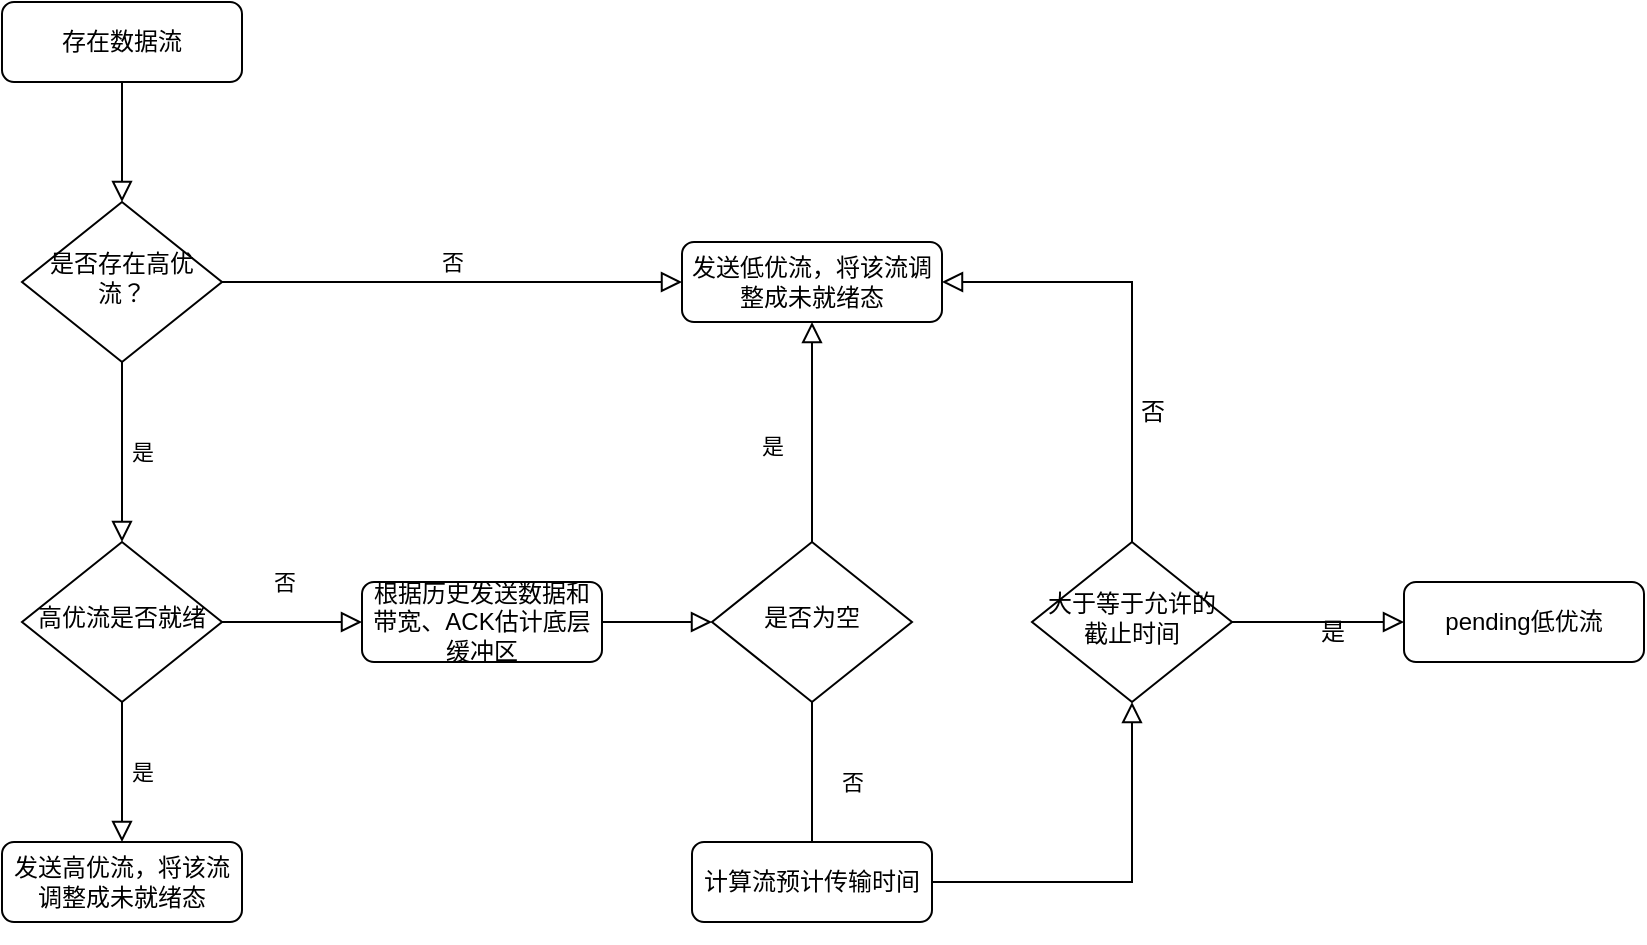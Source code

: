 <mxfile version="21.7.2" type="github">
  <diagram id="C5RBs43oDa-KdzZeNtuy" name="Page-1">
    <mxGraphModel dx="1592" dy="605" grid="1" gridSize="10" guides="1" tooltips="1" connect="1" arrows="1" fold="1" page="1" pageScale="1" pageWidth="827" pageHeight="1169" math="0" shadow="0">
      <root>
        <mxCell id="WIyWlLk6GJQsqaUBKTNV-0" />
        <mxCell id="WIyWlLk6GJQsqaUBKTNV-1" parent="WIyWlLk6GJQsqaUBKTNV-0" />
        <mxCell id="bx4wuyogf3lP6zrm6x-j-0" value="" style="rounded=0;html=1;jettySize=auto;orthogonalLoop=1;fontSize=11;endArrow=block;endFill=0;endSize=8;strokeWidth=1;shadow=0;labelBackgroundColor=none;edgeStyle=orthogonalEdgeStyle;" parent="WIyWlLk6GJQsqaUBKTNV-1" source="bx4wuyogf3lP6zrm6x-j-1" target="bx4wuyogf3lP6zrm6x-j-3" edge="1">
          <mxGeometry relative="1" as="geometry" />
        </mxCell>
        <mxCell id="bx4wuyogf3lP6zrm6x-j-1" value="存在数据流" style="rounded=1;whiteSpace=wrap;html=1;fontSize=12;glass=0;strokeWidth=1;shadow=0;" parent="WIyWlLk6GJQsqaUBKTNV-1" vertex="1">
          <mxGeometry x="540" y="40" width="120" height="40" as="geometry" />
        </mxCell>
        <mxCell id="bx4wuyogf3lP6zrm6x-j-2" value="否" style="edgeStyle=orthogonalEdgeStyle;rounded=0;html=1;jettySize=auto;orthogonalLoop=1;fontSize=11;endArrow=block;endFill=0;endSize=8;strokeWidth=1;shadow=0;labelBackgroundColor=none;exitX=1;exitY=0.5;exitDx=0;exitDy=0;entryX=0;entryY=0.5;entryDx=0;entryDy=0;" parent="WIyWlLk6GJQsqaUBKTNV-1" source="bx4wuyogf3lP6zrm6x-j-3" target="bx4wuyogf3lP6zrm6x-j-8" edge="1">
          <mxGeometry y="10" relative="1" as="geometry">
            <mxPoint as="offset" />
            <mxPoint x="820" y="180" as="targetPoint" />
            <Array as="points" />
          </mxGeometry>
        </mxCell>
        <mxCell id="bx4wuyogf3lP6zrm6x-j-3" value="是否存在高优流？" style="rhombus;whiteSpace=wrap;html=1;shadow=0;fontFamily=Helvetica;fontSize=12;align=center;strokeWidth=1;spacing=6;spacingTop=-4;" parent="WIyWlLk6GJQsqaUBKTNV-1" vertex="1">
          <mxGeometry x="550" y="140" width="100" height="80" as="geometry" />
        </mxCell>
        <mxCell id="bx4wuyogf3lP6zrm6x-j-4" value="高优流是否就绪" style="rhombus;whiteSpace=wrap;html=1;shadow=0;fontFamily=Helvetica;fontSize=12;align=center;strokeWidth=1;spacing=6;spacingTop=-4;" parent="WIyWlLk6GJQsqaUBKTNV-1" vertex="1">
          <mxGeometry x="550" y="310" width="100" height="80" as="geometry" />
        </mxCell>
        <mxCell id="bx4wuyogf3lP6zrm6x-j-5" value="是" style="edgeStyle=orthogonalEdgeStyle;rounded=0;html=1;jettySize=auto;orthogonalLoop=1;fontSize=11;endArrow=block;endFill=0;endSize=8;strokeWidth=1;shadow=0;labelBackgroundColor=none;exitX=0.5;exitY=1;exitDx=0;exitDy=0;entryX=0.5;entryY=0;entryDx=0;entryDy=0;" parent="WIyWlLk6GJQsqaUBKTNV-1" source="bx4wuyogf3lP6zrm6x-j-3" target="bx4wuyogf3lP6zrm6x-j-4" edge="1">
          <mxGeometry y="10" relative="1" as="geometry">
            <mxPoint as="offset" />
            <mxPoint x="820" y="260" as="targetPoint" />
            <mxPoint x="660" y="220" as="sourcePoint" />
            <Array as="points">
              <mxPoint x="600" y="280" />
              <mxPoint x="600" y="280" />
            </Array>
          </mxGeometry>
        </mxCell>
        <mxCell id="bx4wuyogf3lP6zrm6x-j-6" value="是" style="edgeStyle=orthogonalEdgeStyle;rounded=0;html=1;jettySize=auto;orthogonalLoop=1;fontSize=11;endArrow=block;endFill=0;endSize=8;strokeWidth=1;shadow=0;labelBackgroundColor=none;exitX=0.5;exitY=1;exitDx=0;exitDy=0;entryX=0.5;entryY=0;entryDx=0;entryDy=0;" parent="WIyWlLk6GJQsqaUBKTNV-1" source="bx4wuyogf3lP6zrm6x-j-4" target="bx4wuyogf3lP6zrm6x-j-7" edge="1">
          <mxGeometry y="10" relative="1" as="geometry">
            <mxPoint as="offset" />
            <mxPoint x="690" y="420" as="targetPoint" />
            <mxPoint x="610" y="260" as="sourcePoint" />
            <Array as="points" />
          </mxGeometry>
        </mxCell>
        <mxCell id="bx4wuyogf3lP6zrm6x-j-7" value="发送高优流，将该流调整成未就绪态" style="rounded=1;whiteSpace=wrap;html=1;fontSize=12;glass=0;strokeWidth=1;shadow=0;" parent="WIyWlLk6GJQsqaUBKTNV-1" vertex="1">
          <mxGeometry x="540" y="460" width="120" height="40" as="geometry" />
        </mxCell>
        <mxCell id="bx4wuyogf3lP6zrm6x-j-8" value="发送低优流，将该流调整成未就绪态" style="rounded=1;whiteSpace=wrap;html=1;fontSize=12;glass=0;strokeWidth=1;shadow=0;" parent="WIyWlLk6GJQsqaUBKTNV-1" vertex="1">
          <mxGeometry x="880" y="160" width="130" height="40" as="geometry" />
        </mxCell>
        <mxCell id="bx4wuyogf3lP6zrm6x-j-9" value="否" style="edgeStyle=orthogonalEdgeStyle;rounded=0;html=1;jettySize=auto;orthogonalLoop=1;fontSize=11;endArrow=block;endFill=0;endSize=8;strokeWidth=1;shadow=0;labelBackgroundColor=none;entryX=0;entryY=0.5;entryDx=0;entryDy=0;exitX=1;exitY=0.5;exitDx=0;exitDy=0;" parent="WIyWlLk6GJQsqaUBKTNV-1" source="bx4wuyogf3lP6zrm6x-j-4" target="bx4wuyogf3lP6zrm6x-j-10" edge="1">
          <mxGeometry x="-0.13" y="20" relative="1" as="geometry">
            <mxPoint as="offset" />
            <mxPoint x="810" y="349.5" as="targetPoint" />
            <mxPoint x="660" y="349.5" as="sourcePoint" />
            <Array as="points" />
          </mxGeometry>
        </mxCell>
        <mxCell id="bx4wuyogf3lP6zrm6x-j-10" value="根据历史发送数据和带宽、ACK估计底层缓冲区" style="rounded=1;whiteSpace=wrap;html=1;fontSize=12;glass=0;strokeWidth=1;shadow=0;" parent="WIyWlLk6GJQsqaUBKTNV-1" vertex="1">
          <mxGeometry x="720" y="330" width="120" height="40" as="geometry" />
        </mxCell>
        <mxCell id="bx4wuyogf3lP6zrm6x-j-11" value="是否为空" style="rhombus;whiteSpace=wrap;html=1;shadow=0;fontFamily=Helvetica;fontSize=12;align=center;strokeWidth=1;spacing=6;spacingTop=-4;" parent="WIyWlLk6GJQsqaUBKTNV-1" vertex="1">
          <mxGeometry x="895" y="310" width="100" height="80" as="geometry" />
        </mxCell>
        <mxCell id="bx4wuyogf3lP6zrm6x-j-12" value="" style="edgeStyle=orthogonalEdgeStyle;rounded=0;html=1;jettySize=auto;orthogonalLoop=1;fontSize=11;endArrow=block;endFill=0;endSize=8;strokeWidth=1;shadow=0;labelBackgroundColor=none;exitX=1;exitY=0.5;exitDx=0;exitDy=0;entryX=0;entryY=0.5;entryDx=0;entryDy=0;" parent="WIyWlLk6GJQsqaUBKTNV-1" source="bx4wuyogf3lP6zrm6x-j-10" target="bx4wuyogf3lP6zrm6x-j-11" edge="1">
          <mxGeometry x="-0.13" y="20" relative="1" as="geometry">
            <mxPoint as="offset" />
            <mxPoint x="990" y="350" as="targetPoint" />
            <mxPoint x="660" y="360" as="sourcePoint" />
            <Array as="points" />
          </mxGeometry>
        </mxCell>
        <mxCell id="bx4wuyogf3lP6zrm6x-j-13" value="是" style="edgeStyle=orthogonalEdgeStyle;rounded=0;html=1;jettySize=auto;orthogonalLoop=1;fontSize=11;endArrow=block;endFill=0;endSize=8;strokeWidth=1;shadow=0;labelBackgroundColor=none;entryX=0.5;entryY=1;entryDx=0;entryDy=0;exitX=0.5;exitY=0;exitDx=0;exitDy=0;" parent="WIyWlLk6GJQsqaUBKTNV-1" source="bx4wuyogf3lP6zrm6x-j-11" target="bx4wuyogf3lP6zrm6x-j-8" edge="1">
          <mxGeometry x="-0.13" y="20" relative="1" as="geometry">
            <mxPoint as="offset" />
            <mxPoint x="785" y="360" as="targetPoint" />
            <mxPoint x="615" y="360" as="sourcePoint" />
            <Array as="points" />
          </mxGeometry>
        </mxCell>
        <mxCell id="bx4wuyogf3lP6zrm6x-j-14" value="否" style="edgeStyle=orthogonalEdgeStyle;rounded=0;html=1;jettySize=auto;orthogonalLoop=1;fontSize=11;endArrow=block;endFill=0;endSize=8;strokeWidth=1;shadow=0;labelBackgroundColor=none;exitX=0.5;exitY=1;exitDx=0;exitDy=0;entryX=0.5;entryY=0;entryDx=0;entryDy=0;" parent="WIyWlLk6GJQsqaUBKTNV-1" source="bx4wuyogf3lP6zrm6x-j-11" target="bx4wuyogf3lP6zrm6x-j-15" edge="1">
          <mxGeometry x="-0.467" y="20" relative="1" as="geometry">
            <mxPoint as="offset" />
            <mxPoint x="1085" y="350" as="targetPoint" />
            <mxPoint x="1015" y="320" as="sourcePoint" />
            <Array as="points">
              <mxPoint x="945" y="500" />
            </Array>
          </mxGeometry>
        </mxCell>
        <mxCell id="bx4wuyogf3lP6zrm6x-j-15" value="计算流预计传输时间" style="rounded=1;whiteSpace=wrap;html=1;fontSize=12;glass=0;strokeWidth=1;shadow=0;" parent="WIyWlLk6GJQsqaUBKTNV-1" vertex="1">
          <mxGeometry x="885" y="460" width="120" height="40" as="geometry" />
        </mxCell>
        <mxCell id="bx4wuyogf3lP6zrm6x-j-16" value="" style="edgeStyle=orthogonalEdgeStyle;rounded=0;html=1;jettySize=auto;orthogonalLoop=1;fontSize=11;endArrow=block;endFill=0;endSize=8;strokeWidth=1;shadow=0;labelBackgroundColor=none;exitX=1;exitY=0.5;exitDx=0;exitDy=0;entryX=0.5;entryY=1;entryDx=0;entryDy=0;" parent="WIyWlLk6GJQsqaUBKTNV-1" source="bx4wuyogf3lP6zrm6x-j-15" target="bx4wuyogf3lP6zrm6x-j-17" edge="1">
          <mxGeometry x="-0.13" y="20" relative="1" as="geometry">
            <mxPoint as="offset" />
            <mxPoint x="1105" y="360" as="targetPoint" />
            <mxPoint x="1005" y="360" as="sourcePoint" />
            <Array as="points" />
          </mxGeometry>
        </mxCell>
        <mxCell id="bx4wuyogf3lP6zrm6x-j-17" value="大于等于允许的截止时间" style="rhombus;whiteSpace=wrap;html=1;shadow=0;fontFamily=Helvetica;fontSize=12;align=center;strokeWidth=1;spacing=6;spacingTop=-4;" parent="WIyWlLk6GJQsqaUBKTNV-1" vertex="1">
          <mxGeometry x="1055" y="310" width="100" height="80" as="geometry" />
        </mxCell>
        <mxCell id="bx4wuyogf3lP6zrm6x-j-18" value="" style="edgeStyle=orthogonalEdgeStyle;rounded=0;html=1;jettySize=auto;orthogonalLoop=1;fontSize=11;endArrow=block;endFill=0;endSize=8;strokeWidth=1;shadow=0;labelBackgroundColor=none;entryX=0;entryY=0.5;entryDx=0;entryDy=0;exitX=1;exitY=0.5;exitDx=0;exitDy=0;" parent="WIyWlLk6GJQsqaUBKTNV-1" source="bx4wuyogf3lP6zrm6x-j-17" target="bx4wuyogf3lP6zrm6x-j-19" edge="1">
          <mxGeometry x="-0.13" y="20" relative="1" as="geometry">
            <mxPoint as="offset" />
            <mxPoint x="1315" y="470" as="targetPoint" />
            <mxPoint x="1375" y="380" as="sourcePoint" />
            <Array as="points" />
          </mxGeometry>
        </mxCell>
        <mxCell id="bx4wuyogf3lP6zrm6x-j-19" value="pending低优流" style="rounded=1;whiteSpace=wrap;html=1;fontSize=12;glass=0;strokeWidth=1;shadow=0;" parent="WIyWlLk6GJQsqaUBKTNV-1" vertex="1">
          <mxGeometry x="1241" y="330" width="120" height="40" as="geometry" />
        </mxCell>
        <mxCell id="bx4wuyogf3lP6zrm6x-j-20" value="是" style="text;html=1;align=center;verticalAlign=middle;resizable=0;points=[];autosize=1;strokeColor=none;fillColor=none;" parent="WIyWlLk6GJQsqaUBKTNV-1" vertex="1">
          <mxGeometry x="1185" y="340" width="40" height="30" as="geometry" />
        </mxCell>
        <mxCell id="bx4wuyogf3lP6zrm6x-j-21" value="" style="edgeStyle=orthogonalEdgeStyle;rounded=0;html=1;jettySize=auto;orthogonalLoop=1;fontSize=11;endArrow=block;endFill=0;endSize=8;strokeWidth=1;shadow=0;labelBackgroundColor=none;exitX=0.5;exitY=0;exitDx=0;exitDy=0;entryX=1;entryY=0.5;entryDx=0;entryDy=0;" parent="WIyWlLk6GJQsqaUBKTNV-1" source="bx4wuyogf3lP6zrm6x-j-17" target="bx4wuyogf3lP6zrm6x-j-8" edge="1">
          <mxGeometry x="-0.13" y="20" relative="1" as="geometry">
            <mxPoint as="offset" />
            <mxPoint x="1385" y="160" as="targetPoint" />
            <mxPoint x="1325" y="400" as="sourcePoint" />
            <Array as="points" />
          </mxGeometry>
        </mxCell>
        <mxCell id="bx4wuyogf3lP6zrm6x-j-22" value="否" style="text;html=1;align=center;verticalAlign=middle;resizable=0;points=[];autosize=1;strokeColor=none;fillColor=none;" parent="WIyWlLk6GJQsqaUBKTNV-1" vertex="1">
          <mxGeometry x="1095" y="230" width="40" height="30" as="geometry" />
        </mxCell>
      </root>
    </mxGraphModel>
  </diagram>
</mxfile>
